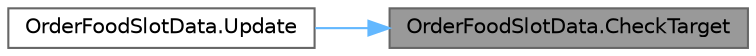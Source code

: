 digraph "OrderFoodSlotData.CheckTarget"
{
 // LATEX_PDF_SIZE
  bgcolor="transparent";
  edge [fontname=Helvetica,fontsize=10,labelfontname=Helvetica,labelfontsize=10];
  node [fontname=Helvetica,fontsize=10,shape=box,height=0.2,width=0.4];
  rankdir="RL";
  Node1 [id="Node000001",label="OrderFoodSlotData.CheckTarget",height=0.2,width=0.4,color="gray40", fillcolor="grey60", style="filled", fontcolor="black",tooltip=" "];
  Node1 -> Node2 [id="edge2_Node000001_Node000002",dir="back",color="steelblue1",style="solid",tooltip=" "];
  Node2 [id="Node000002",label="OrderFoodSlotData.Update",height=0.2,width=0.4,color="grey40", fillcolor="white", style="filled",URL="$class_order_food_slot_data.html#a78a8edd5d7205c13eceab49d7e7f8698",tooltip=" "];
}
